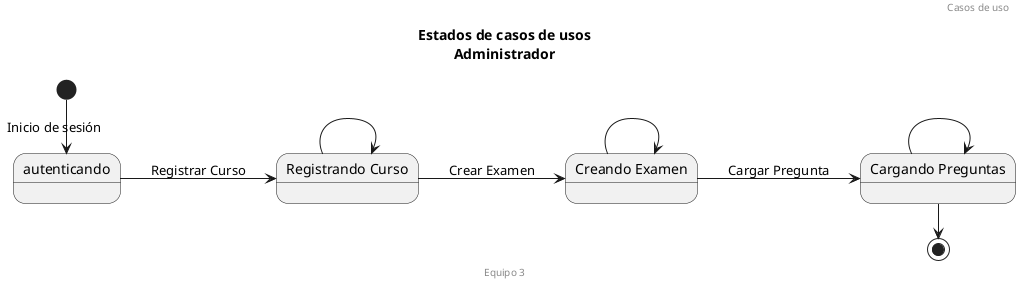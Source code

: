 @startuml "Relaición de Estados de Casos de Usos"


title Estados de casos de usos\nAdministrador
header Casos de uso
Footer Equipo 3
skinparam width 300
left to right direction

state "autenticando" as au
state "Registrando Curso" as rc
state "Creando Examen" as ce
state "Cargando Preguntas" as cp


[*] -r-> au : Inicio de sesión
au --> rc: Registrar Curso

rc --> rc
rc --> ce: Crear Examen
ce --> ce
ce --> cp: Cargar Pregunta
cp --> cp
cp -r-> [*]







